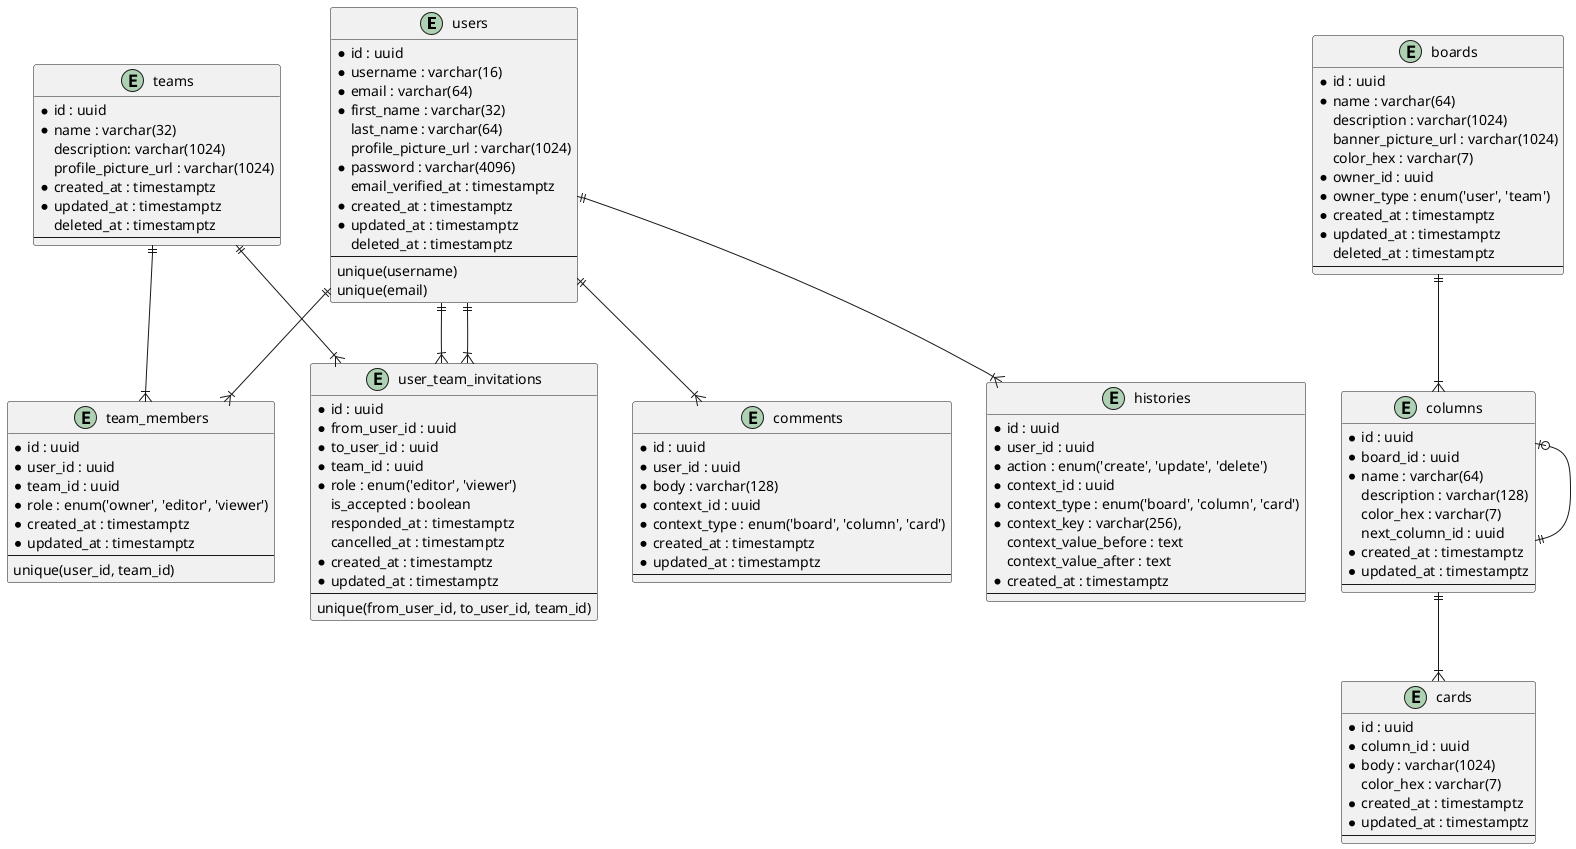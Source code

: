 @startuml Tasque database schema

entity users {
    * id : uuid
    * username : varchar(16)
    * email : varchar(64)
    * first_name : varchar(32)
    last_name : varchar(64)
    profile_picture_url : varchar(1024)
    * password : varchar(4096)
    email_verified_at : timestamptz
    * created_at : timestamptz
    * updated_at : timestamptz
    deleted_at : timestamptz
    --
    unique(username)
    unique(email)
}

entity teams {
    * id : uuid
    * name : varchar(32)
    description: varchar(1024)
    profile_picture_url : varchar(1024)
    * created_at : timestamptz
    * updated_at : timestamptz
    deleted_at : timestamptz
    --
}

entity team_members {
    * id : uuid
    * user_id : uuid
    * team_id : uuid
    * role : enum('owner', 'editor', 'viewer')
    * created_at : timestamptz
    * updated_at : timestamptz
    --
    unique(user_id, team_id)
}

entity user_team_invitations {
    * id : uuid
    * from_user_id : uuid
    * to_user_id : uuid
    * team_id : uuid
    * role : enum('editor', 'viewer')
    is_accepted : boolean
    responded_at : timestamptz
    cancelled_at : timestamptz
    * created_at : timestamptz
    * updated_at : timestamptz
    --
    unique(from_user_id, to_user_id, team_id)
}

entity boards {
    * id : uuid
    * name : varchar(64)
    description : varchar(1024)
    banner_picture_url : varchar(1024)
    color_hex : varchar(7)
    * owner_id : uuid
    * owner_type : enum('user', 'team')
    * created_at : timestamptz
    * updated_at : timestamptz
    deleted_at : timestamptz
    --
}

entity columns {
    * id : uuid
    * board_id : uuid
    * name : varchar(64)
    description : varchar(128)
    color_hex : varchar(7)
    next_column_id : uuid
    * created_at : timestamptz
    * updated_at : timestamptz
    --
}

entity cards {
    * id : uuid
    * column_id : uuid
    * body : varchar(1024)
    color_hex : varchar(7)
    * created_at : timestamptz
    * updated_at : timestamptz
    --
}

entity comments {
    * id : uuid
    * user_id : uuid
    * body : varchar(128)
    * context_id : uuid
    * context_type : enum('board', 'column', 'card')
    * created_at : timestamptz
    * updated_at : timestamptz
    --
}

entity histories {
    * id : uuid
    * user_id : uuid
    * action : enum('create', 'update', 'delete')
    * context_id : uuid
    * context_type : enum('board', 'column', 'card')
    * context_key : varchar(256),
    context_value_before : text
    context_value_after : text
    * created_at : timestamptz
    --
}

users ||--|{ team_members
teams ||--|{ team_members
users ||--|{ user_team_invitations
users ||--|{ user_team_invitations
teams ||--|{ user_team_invitations
boards ||--|{ columns
columns |o--|| columns
columns ||--|{ cards
users ||--|{ comments
users ||--|{ histories

@enduml